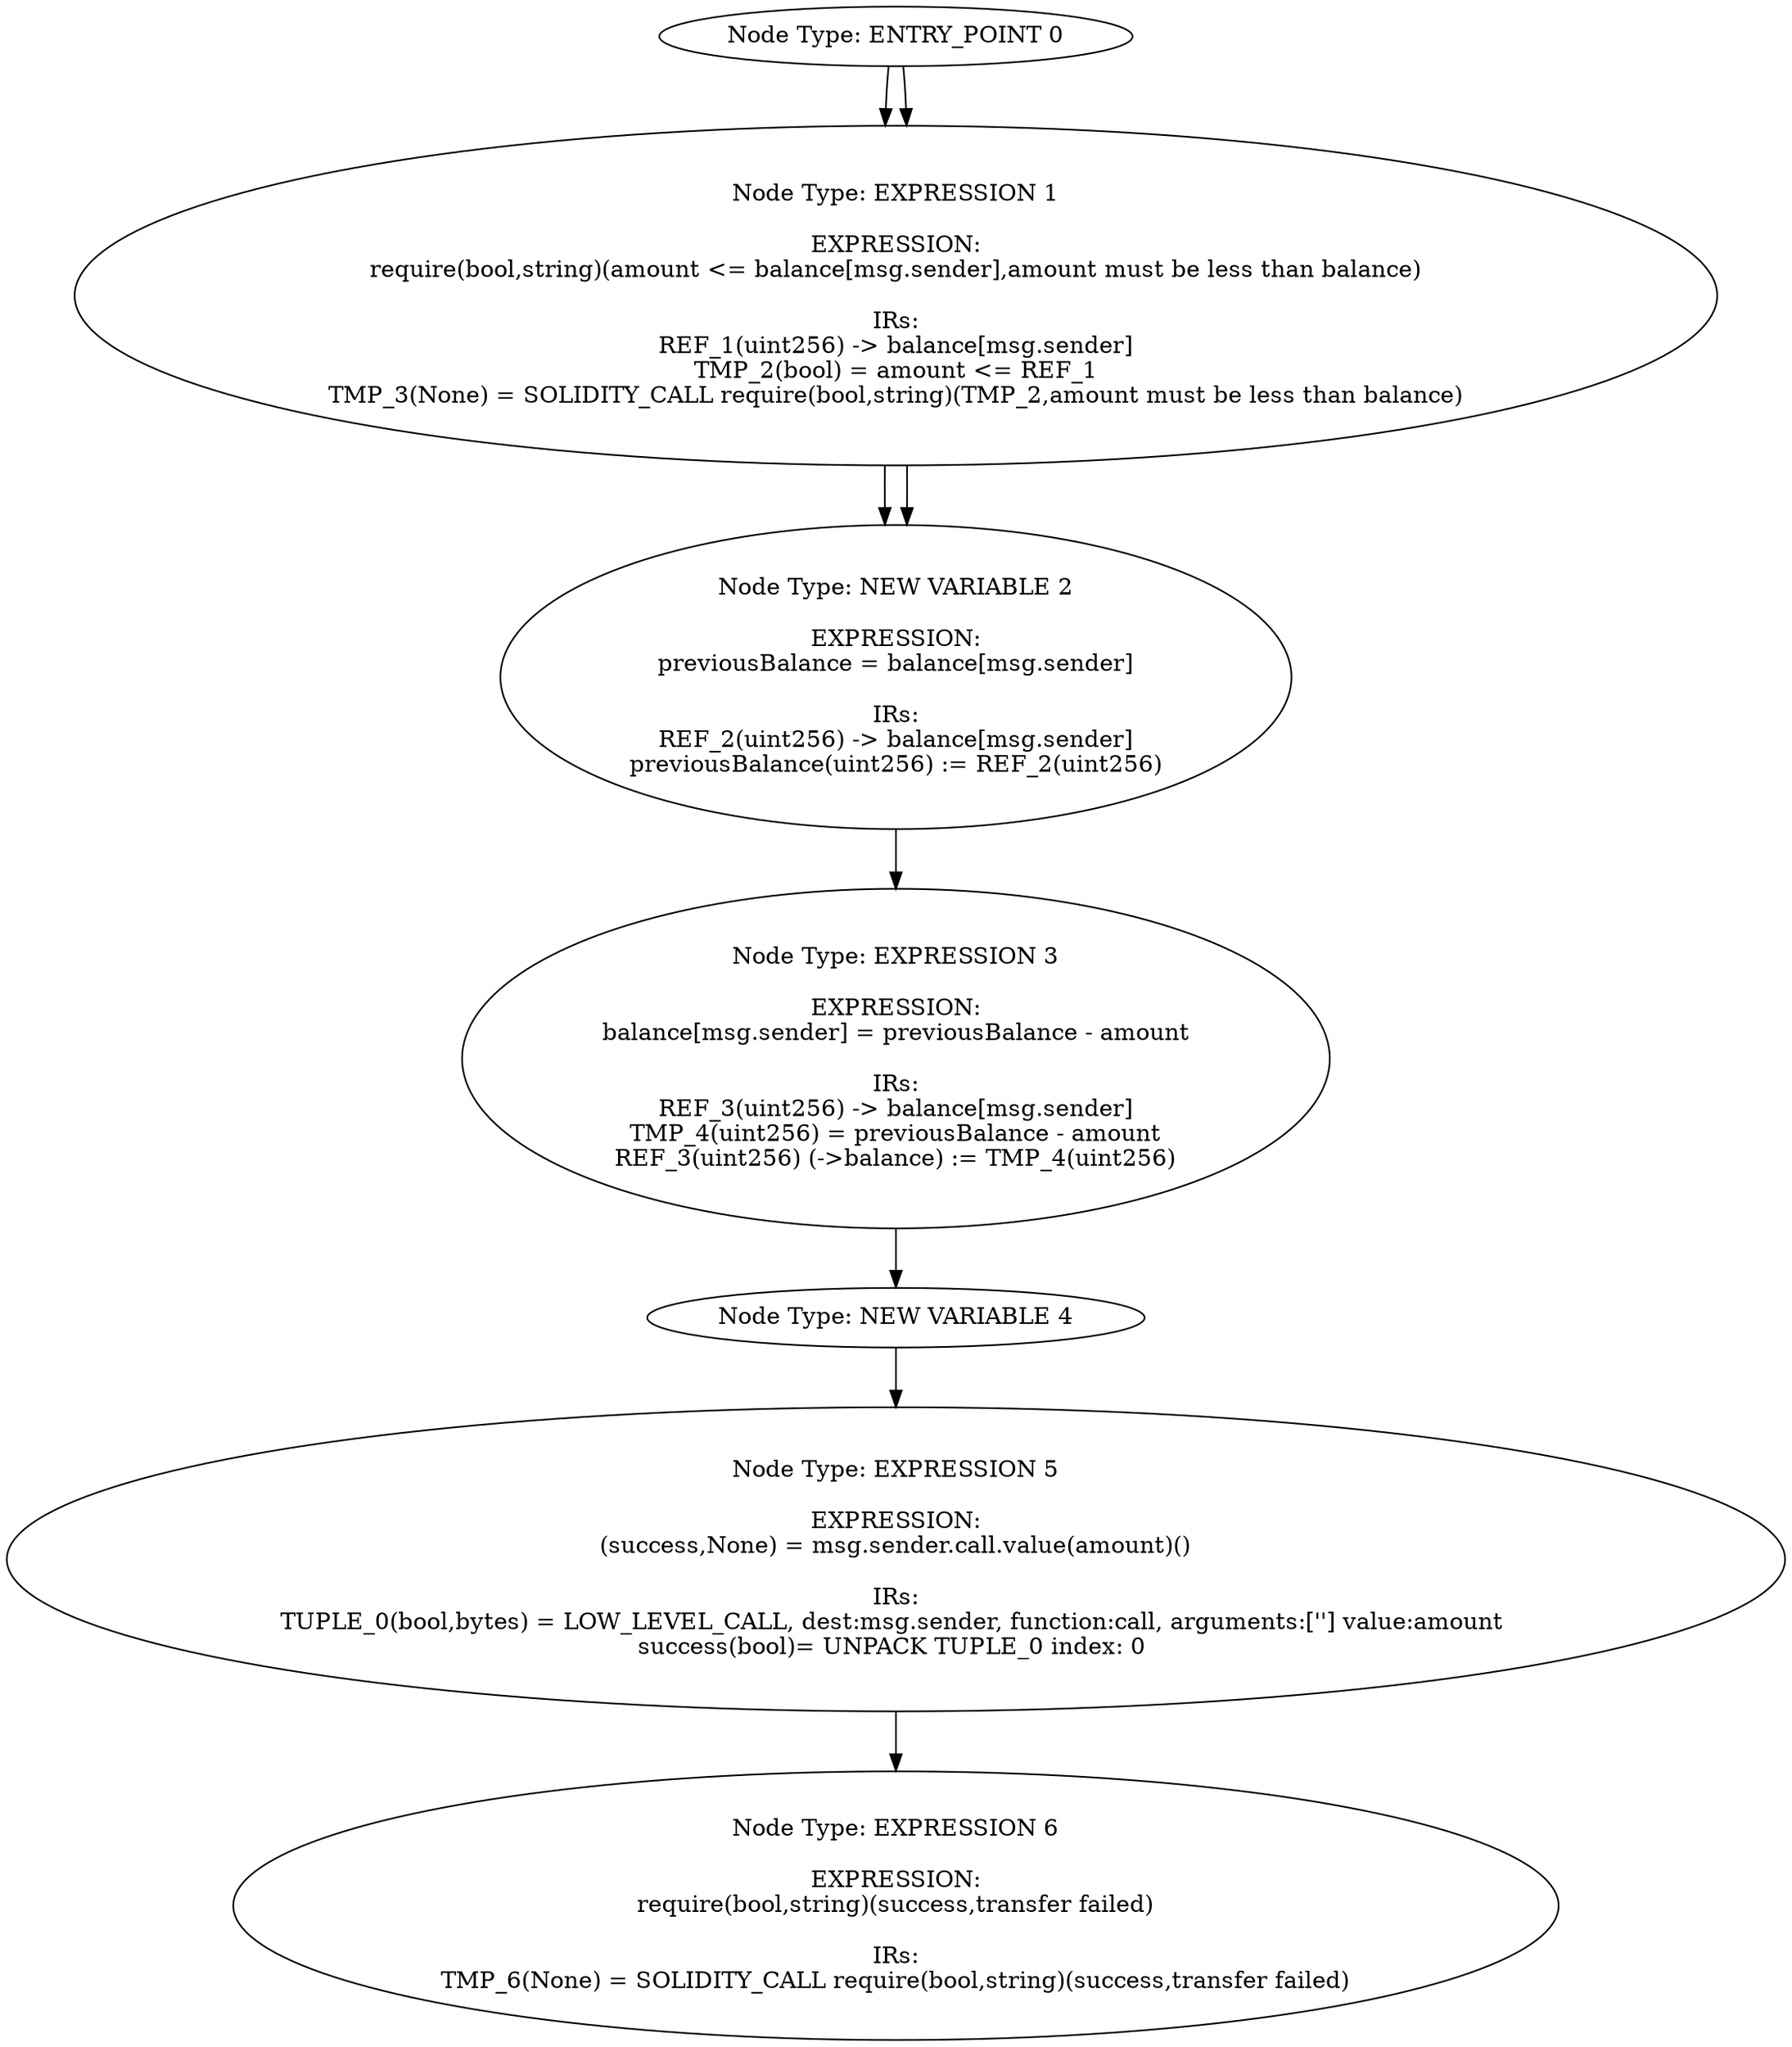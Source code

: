digraph CFG {
0[label="Node Type: ENTRY_POINT 0
"];
0->1;
1[label="Node Type: EXPRESSION 1

EXPRESSION:
require(bool,string)(msg.value == amount,msg.value must be equal to amount)

IRs:
TMP_0(bool) = msg.value == amount
TMP_1(None) = SOLIDITY_CALL require(bool,string)(TMP_0,msg.value must be equal to amount)"];
1->2;
2[label="Node Type: EXPRESSION 2

EXPRESSION:
balance[msg.sender] = amount

IRs:
REF_0(uint256) -> balance[msg.sender]
REF_0(uint256) (->balance) := amount(uint256)"];
0[label="Node Type: ENTRY_POINT 0
"];
0->1;
1[label="Node Type: EXPRESSION 1

EXPRESSION:
require(bool,string)(amount <= balance[msg.sender],amount must be less than balance)

IRs:
REF_1(uint256) -> balance[msg.sender]
TMP_2(bool) = amount <= REF_1
TMP_3(None) = SOLIDITY_CALL require(bool,string)(TMP_2,amount must be less than balance)"];
1->2;
2[label="Node Type: NEW VARIABLE 2

EXPRESSION:
previousBalance = balance[msg.sender]

IRs:
REF_2(uint256) -> balance[msg.sender]
previousBalance(uint256) := REF_2(uint256)"];
2->3;
3[label="Node Type: EXPRESSION 3

EXPRESSION:
balance[msg.sender] = previousBalance - amount

IRs:
REF_3(uint256) -> balance[msg.sender]
TMP_4(uint256) = previousBalance - amount
REF_3(uint256) (->balance) := TMP_4(uint256)"];
3->4;
4[label="Node Type: NEW VARIABLE 4
"];
4->5;
5[label="Node Type: EXPRESSION 5

EXPRESSION:
(success,None) = msg.sender.call.value(amount)()

IRs:
TUPLE_0(bool,bytes) = LOW_LEVEL_CALL, dest:msg.sender, function:call, arguments:[''] value:amount 
success(bool)= UNPACK TUPLE_0 index: 0 "];
5->6;
6[label="Node Type: EXPRESSION 6

EXPRESSION:
require(bool,string)(success,transfer failed)

IRs:
TMP_6(None) = SOLIDITY_CALL require(bool,string)(success,transfer failed)"];
}
